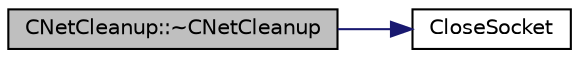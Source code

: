 digraph "CNetCleanup::~CNetCleanup"
{
  edge [fontname="Helvetica",fontsize="10",labelfontname="Helvetica",labelfontsize="10"];
  node [fontname="Helvetica",fontsize="10",shape=record];
  rankdir="LR";
  Node2 [label="CNetCleanup::~CNetCleanup",height=0.2,width=0.4,color="black", fillcolor="grey75", style="filled", fontcolor="black"];
  Node2 -> Node3 [color="midnightblue",fontsize="10",style="solid",fontname="Helvetica"];
  Node3 [label="CloseSocket",height=0.2,width=0.4,color="black", fillcolor="white", style="filled",URL="$netbase_8cpp.html#aeb0961aecb19bbca063c3514b25b20c9",tooltip="Close socket and set hSocket to INVALID_SOCKET. "];
}

